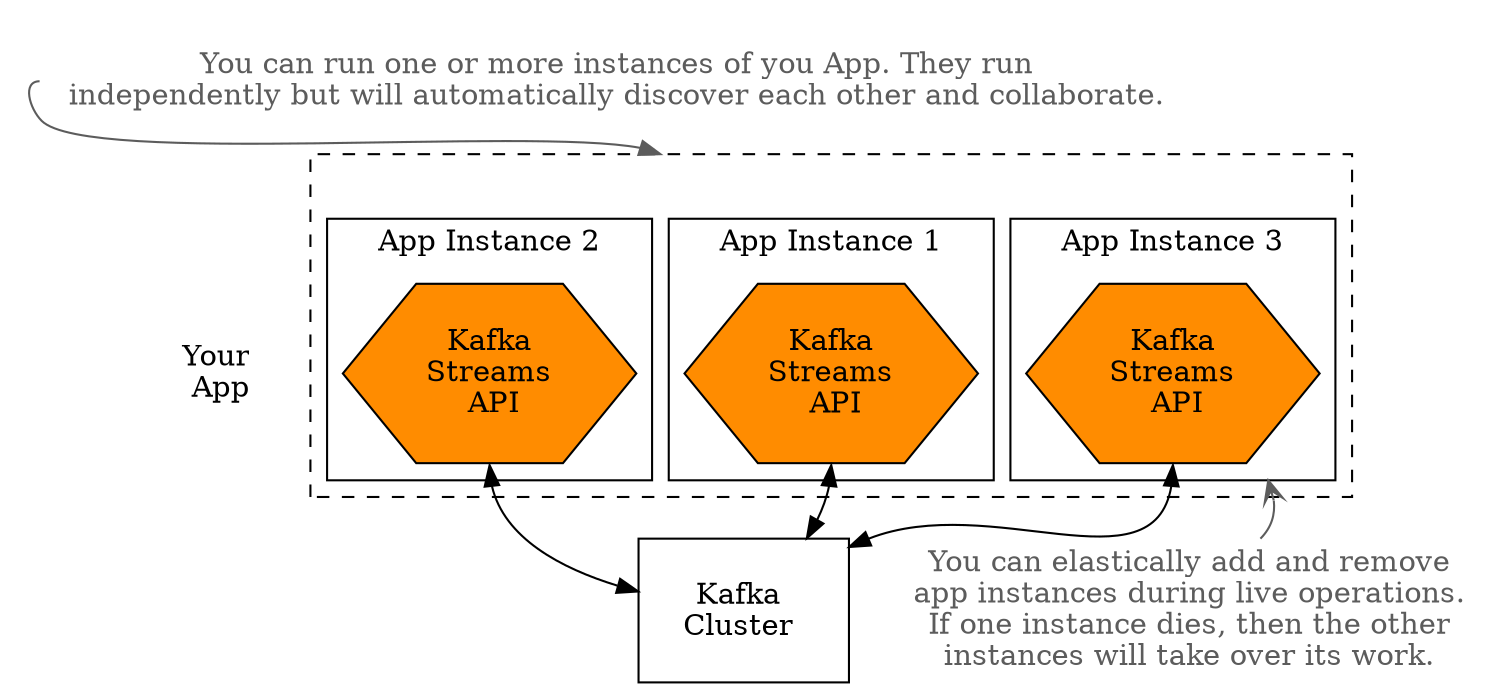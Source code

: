 // Graphviz Tutorial

// This file is a specification for an example application that uses 
// Apache kafka streams. The specification is based on the diagram at:
// https://docs.confluent.io/current/streams/introduction.html

// The specfification below is in the DOT language. It can be converted into a
// diagram using the tools that come with the graphviz package. You can
// download graphviz from https://www.graphviz.org/. Post installation, verify
// <graphviz-installation-path>/Graphviz<ver>/bin is added to the system path.

// Command to generate diagram using "dot" layout- 
//   dot -Tsvg -O kafka_streams_introduction.gv

//    -Tsvg creates output as an image file in the svg format. Other formats
//  supported are png, jpg etc.

digraph g1
{
  compound=true;

  subgraph cluster_top_label
  {
    style=invis
    top_lbl[shape=plaintext fontcolor="gray36" label=" You can run one or more instances of you App. They run \n independently but will automatically discover each other and collaborate. " ]
  }

  subgraph cluster_your_app_label
  {
    style=invis
    app_lbl[label=" Your \n App" shape=plaintext]
  }

  subgraph cluster_outer
  {
    style=dashed
    label="    "
    subgraph cluster_app_inst_1
    {
      style=solid
      label="App Instance 1"
      n1[shape=polygon sides=6 label=" Kafka \n Streams \n API" style=filled fillcolor="darkorange"]
    }

    subgraph cluster_app_inst_2
    {
      style=solid
      label="App Instance 2"
      n2[shape=polygon sides=6 label=" Kafka \n Streams \n API" style=filled fillcolor="darkorange"]
    }

    subgraph cluster_app_inst_3
    {
      style=solid
      label="App Instance 3"
      n3[shape=polygon sides=6 label=" Kafka \n Streams \n API" style=filled fillcolor="darkorange"]
    }

  }

  top_lbl -> n1 [lhead=cluster_outer color="gray36" headport="nw" tailport="w"]

  top_lbl -> app_lbl[style="invis" color="gray36"]

  n4[label="\n   Kafka    \n   Cluster    \n  " shape=box]

  {n1 n2 n3} -> n4[dir=both tailport="s"]

  bottom_lbl[shape=plaintext fontcolor="gray36" label=" You can elastically add and remove \n app instances during live operations. \n If one instance dies, then the other \n instances will take over its work. " ]
  
  n3 -> bottom_lbl[dir=back color="gray36" ltail="cluster_app_inst_3" arrowtail="vee" headport="ne"]

}